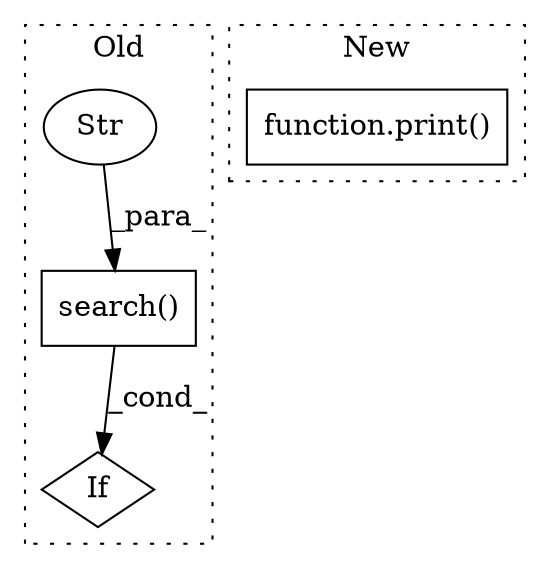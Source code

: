 digraph G {
subgraph cluster0 {
1 [label="search()" a="75" s="6956,6993" l="10,1" shape="box"];
3 [label="If" a="96" s="6956" l="0" shape="diamond"];
4 [label="Str" a="66" s="6966" l="9" shape="ellipse"];
label = "Old";
style="dotted";
}
subgraph cluster1 {
2 [label="function.print()" a="75" s="6892,6906" l="6,1" shape="box"];
label = "New";
style="dotted";
}
1 -> 3 [label="_cond_"];
4 -> 1 [label="_para_"];
}